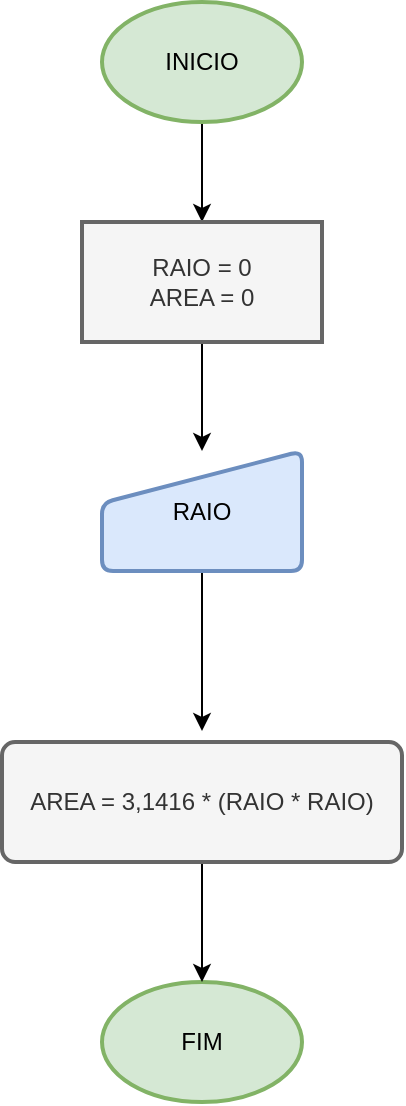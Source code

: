 <mxfile version="26.1.3">
  <diagram id="C5RBs43oDa-KdzZeNtuy" name="Page-1">
    <mxGraphModel dx="1050" dy="617" grid="1" gridSize="10" guides="1" tooltips="1" connect="1" arrows="1" fold="1" page="1" pageScale="1" pageWidth="827" pageHeight="1169" math="0" shadow="0">
      <root>
        <mxCell id="WIyWlLk6GJQsqaUBKTNV-0" />
        <mxCell id="WIyWlLk6GJQsqaUBKTNV-1" parent="WIyWlLk6GJQsqaUBKTNV-0" />
        <mxCell id="Kolna5eKRHNkZmJ6vJrr-3" value="" style="edgeStyle=orthogonalEdgeStyle;rounded=0;orthogonalLoop=1;jettySize=auto;html=1;" edge="1" parent="WIyWlLk6GJQsqaUBKTNV-1" source="Kolna5eKRHNkZmJ6vJrr-0" target="Kolna5eKRHNkZmJ6vJrr-2">
          <mxGeometry relative="1" as="geometry" />
        </mxCell>
        <mxCell id="Kolna5eKRHNkZmJ6vJrr-0" value="INICIO" style="strokeWidth=2;html=1;shape=mxgraph.flowchart.start_1;whiteSpace=wrap;fillColor=#d5e8d4;strokeColor=#82b366;" vertex="1" parent="WIyWlLk6GJQsqaUBKTNV-1">
          <mxGeometry x="360" y="290" width="100" height="60" as="geometry" />
        </mxCell>
        <mxCell id="Kolna5eKRHNkZmJ6vJrr-1" value="FIM" style="strokeWidth=2;html=1;shape=mxgraph.flowchart.start_1;whiteSpace=wrap;fillColor=#d5e8d4;strokeColor=#82b366;" vertex="1" parent="WIyWlLk6GJQsqaUBKTNV-1">
          <mxGeometry x="360" y="780" width="100" height="60" as="geometry" />
        </mxCell>
        <mxCell id="Kolna5eKRHNkZmJ6vJrr-6" value="" style="edgeStyle=orthogonalEdgeStyle;rounded=0;orthogonalLoop=1;jettySize=auto;html=1;" edge="1" parent="WIyWlLk6GJQsqaUBKTNV-1" source="Kolna5eKRHNkZmJ6vJrr-2" target="Kolna5eKRHNkZmJ6vJrr-5">
          <mxGeometry relative="1" as="geometry" />
        </mxCell>
        <mxCell id="Kolna5eKRHNkZmJ6vJrr-2" value="RAIO = 0&lt;div&gt;AREA = 0&lt;/div&gt;" style="whiteSpace=wrap;html=1;fillColor=#f5f5f5;strokeColor=#666666;strokeWidth=2;fontColor=#333333;" vertex="1" parent="WIyWlLk6GJQsqaUBKTNV-1">
          <mxGeometry x="350" y="400" width="120" height="60" as="geometry" />
        </mxCell>
        <mxCell id="Kolna5eKRHNkZmJ6vJrr-8" value="" style="edgeStyle=orthogonalEdgeStyle;rounded=0;orthogonalLoop=1;jettySize=auto;html=1;" edge="1" parent="WIyWlLk6GJQsqaUBKTNV-1" source="Kolna5eKRHNkZmJ6vJrr-5">
          <mxGeometry relative="1" as="geometry">
            <mxPoint x="410" y="654.5" as="targetPoint" />
          </mxGeometry>
        </mxCell>
        <mxCell id="Kolna5eKRHNkZmJ6vJrr-5" value="RAIO" style="html=1;strokeWidth=2;shape=manualInput;whiteSpace=wrap;rounded=1;size=26;arcSize=11;fillColor=#dae8fc;strokeColor=#6c8ebf;" vertex="1" parent="WIyWlLk6GJQsqaUBKTNV-1">
          <mxGeometry x="360" y="514.5" width="100" height="60" as="geometry" />
        </mxCell>
        <mxCell id="Kolna5eKRHNkZmJ6vJrr-9" value="" style="edgeStyle=orthogonalEdgeStyle;rounded=0;orthogonalLoop=1;jettySize=auto;html=1;" edge="1" parent="WIyWlLk6GJQsqaUBKTNV-1" source="Kolna5eKRHNkZmJ6vJrr-7" target="Kolna5eKRHNkZmJ6vJrr-1">
          <mxGeometry relative="1" as="geometry" />
        </mxCell>
        <mxCell id="Kolna5eKRHNkZmJ6vJrr-7" value="AREA = 3,1416 * (RAIO * RAIO)" style="whiteSpace=wrap;html=1;fillColor=#f5f5f5;strokeColor=#666666;strokeWidth=2;rounded=1;arcSize=11;fontColor=#333333;" vertex="1" parent="WIyWlLk6GJQsqaUBKTNV-1">
          <mxGeometry x="310" y="660" width="200" height="60" as="geometry" />
        </mxCell>
      </root>
    </mxGraphModel>
  </diagram>
</mxfile>
